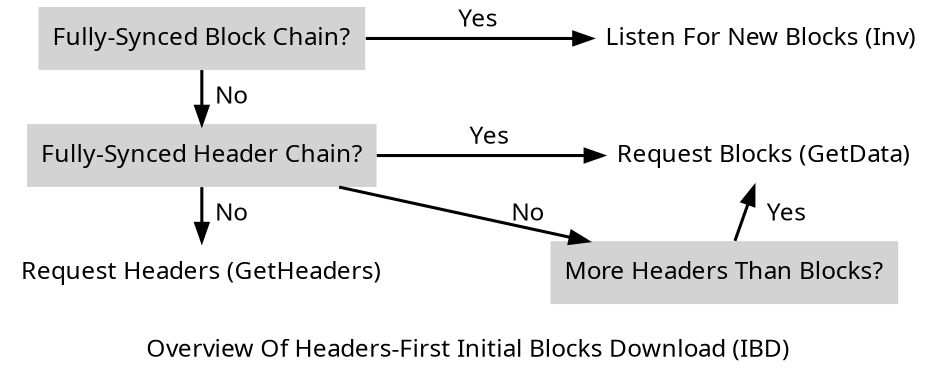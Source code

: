 digraph {
// This file is licensed under the MIT License (MIT) available on
// http://opensource.org/licenses/MIT.

size=6.25;
rankdir=TB
splines = "true";
ranksep = 0.2;
nodesep = 0.9;

edge [ penwidth = 1.75, fontname="Sans" ]
node [ penwidth = 1.75, shape = "none", fontname="Sans"]
graph [ penwidth = 1.75, fontname="Sans" ]

fsbc [ label = "Fully-Synced Block Chain?", style = "filled" ];
fshc [ label = "Fully-Synced Header Chain?", style = "filled" ];
more_headers_than_blocks [ label = "More Headers Than Blocks?", style = "filled" ];
listen_for_new_blocks [ label = "Listen For New Blocks (Inv)" ];
request_blocks [ label = "Request Blocks (GetData)" ];
request_headers [ label = "Request Headers (GetHeaders)" ];

fsbc -> fshc [ label = "  No" ];
fshc -> more_headers_than_blocks [ label = "No" ];
fshc -> request_headers [ label = "  No" ];

fsbc -> listen_for_new_blocks [ label = "Yes", constraint=false ];
fshc -> request_blocks [ label = "Yes", constraint=false ];
request_blocks -> more_headers_than_blocks [ dir=back, label = "   Yes" ];

//request_headers -> fshc [ style = "dotted", constraint = false ];
//request_blocks -> fsbc [ style = "dotted", constraint = false ];




label = "\ \nOverview Of Headers-First Initial Blocks Download (IBD)"
}
